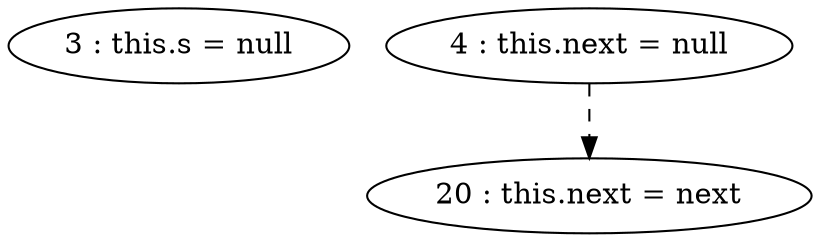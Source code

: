 digraph G {
"3 : this.s = null"
"4 : this.next = null"
"4 : this.next = null" -> "20 : this.next = next" [style=dashed]
"20 : this.next = next"
}